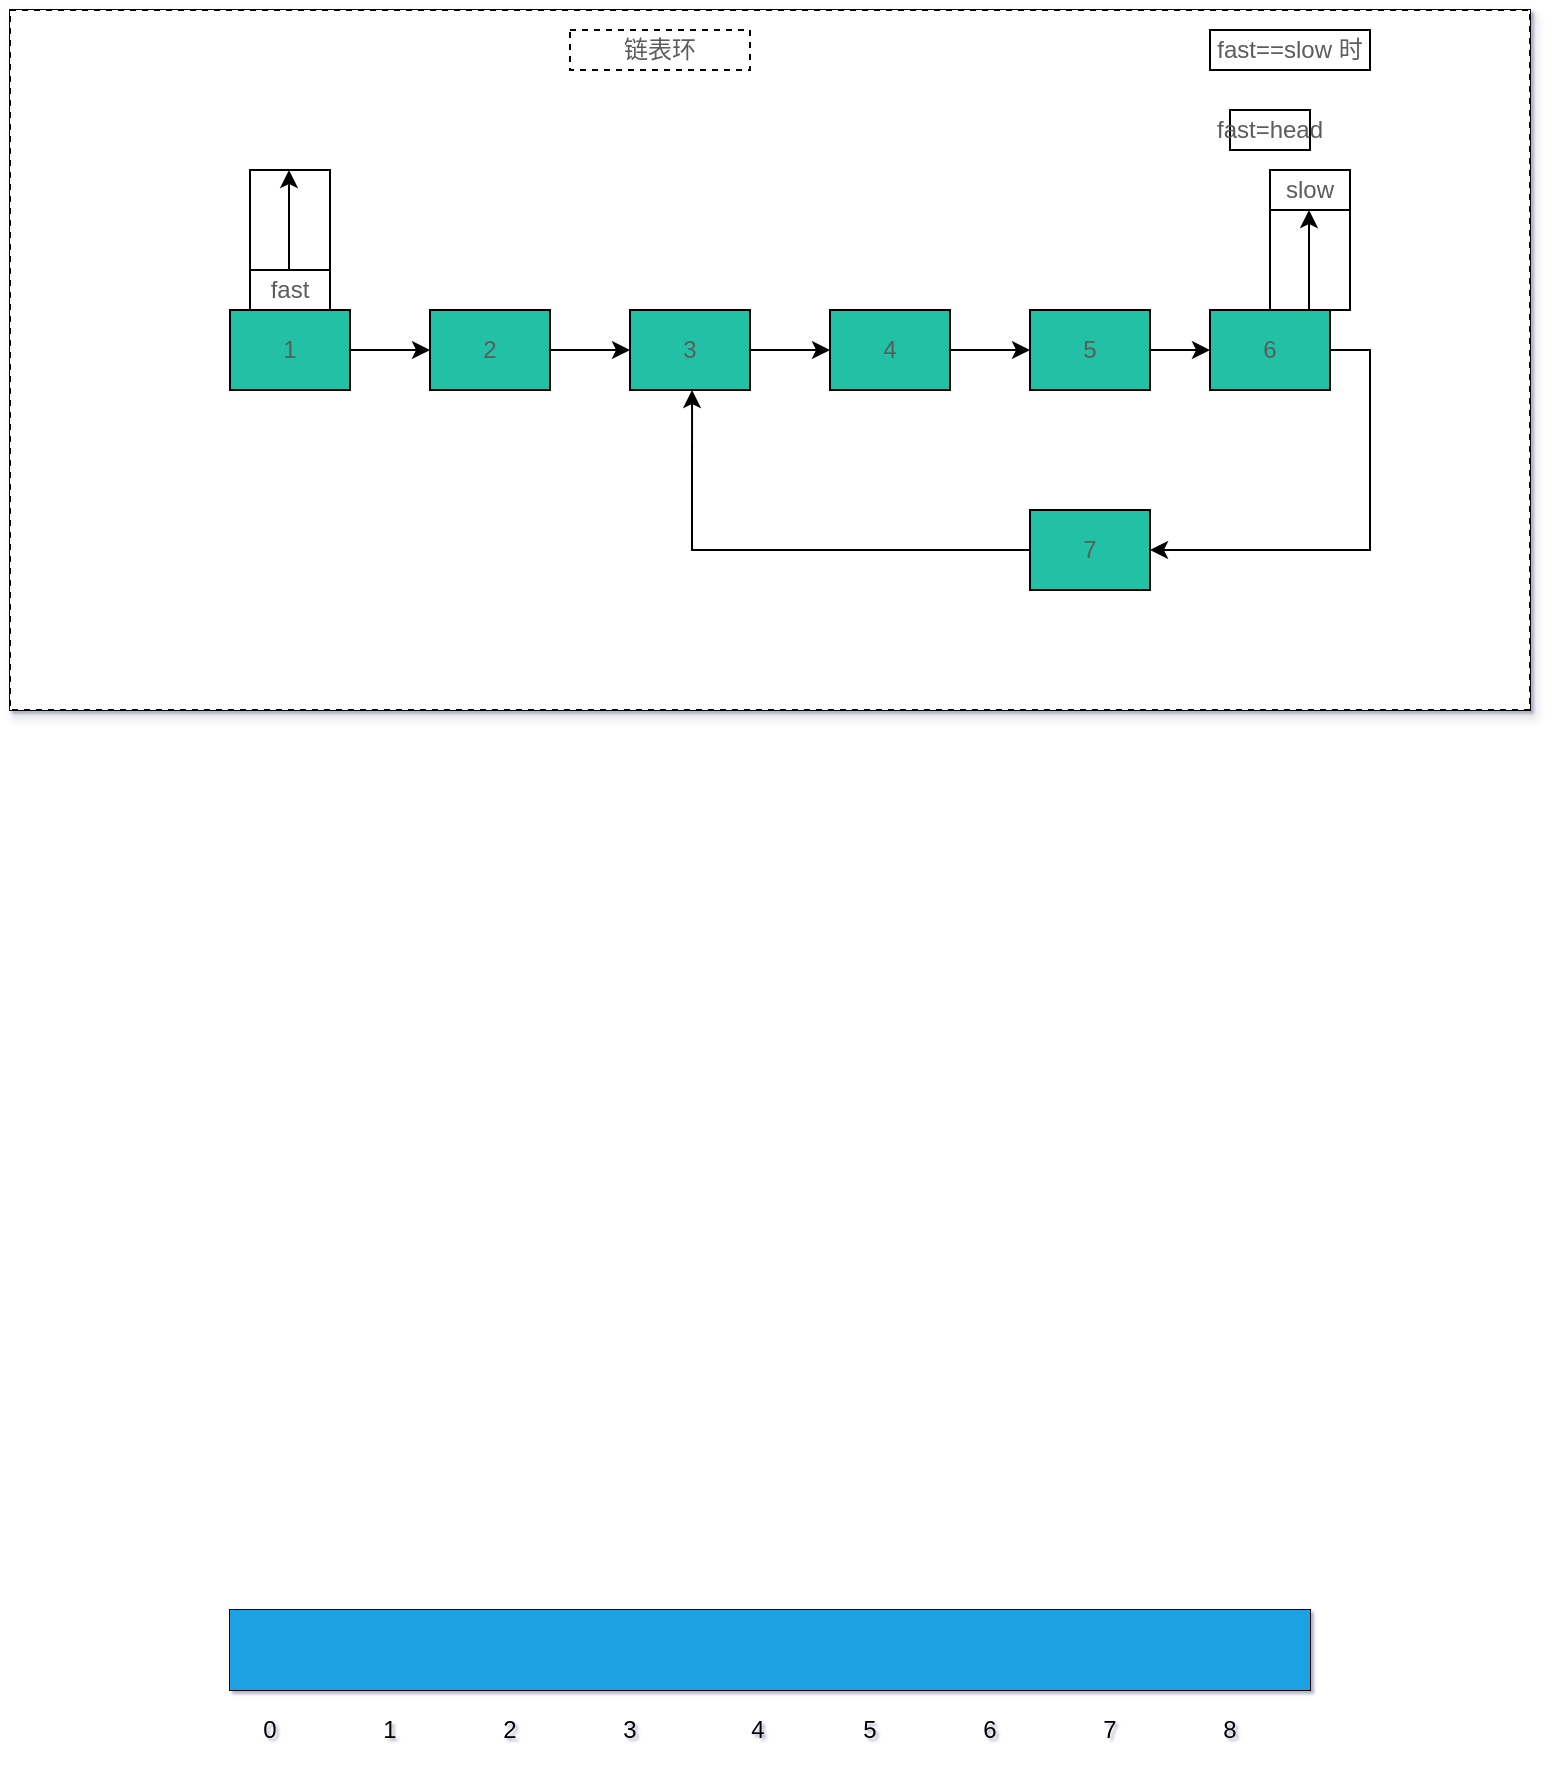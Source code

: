 <mxfile version="14.7.0" type="github">
  <diagram id="fy-eNK8LCn2k6Y5jVGpT" name="Page-1">
    <mxGraphModel dx="1182" dy="1934" grid="1" gridSize="10" guides="1" tooltips="1" connect="1" arrows="1" fold="1" page="1" pageScale="1" pageWidth="827" pageHeight="1169" math="0" shadow="1">
      <root>
        <mxCell id="0" />
        <mxCell id="1" parent="0" />
        <mxCell id="-hWQQMYYdjKTREAFxt4B-1" value="" style="group;shadow=1;strokeColor=#000000;" vertex="1" connectable="0" parent="1">
          <mxGeometry x="20" y="-1140" width="760" height="350" as="geometry" />
        </mxCell>
        <mxCell id="JZ3E73Zgplu5cMtPD8FH-82" value="" style="rounded=0;whiteSpace=wrap;html=1;sketch=0;dashed=1;" parent="-hWQQMYYdjKTREAFxt4B-1" vertex="1">
          <mxGeometry width="760" height="350" as="geometry" />
        </mxCell>
        <mxCell id="JZ3E73Zgplu5cMtPD8FH-19" value="" style="shape=table;html=1;whiteSpace=wrap;startSize=0;container=1;collapsible=0;childLayout=tableLayout;fillColor=#21C0A5;fontColor=#5C5C5C;" parent="-hWQQMYYdjKTREAFxt4B-1" vertex="1">
          <mxGeometry x="110" y="150" width="60" height="40" as="geometry" />
        </mxCell>
        <mxCell id="JZ3E73Zgplu5cMtPD8FH-20" value="" style="shape=partialRectangle;html=1;whiteSpace=wrap;collapsible=0;dropTarget=0;pointerEvents=0;fillColor=none;top=0;left=0;bottom=0;right=0;points=[[0,0.5],[1,0.5]];portConstraint=eastwest;fontColor=#5C5C5C;" parent="JZ3E73Zgplu5cMtPD8FH-19" vertex="1">
          <mxGeometry width="60" height="40" as="geometry" />
        </mxCell>
        <mxCell id="JZ3E73Zgplu5cMtPD8FH-21" value="1" style="shape=partialRectangle;html=1;whiteSpace=wrap;connectable=0;overflow=hidden;fillColor=none;top=0;left=0;bottom=0;right=0;fontColor=#5C5C5C;" parent="JZ3E73Zgplu5cMtPD8FH-20" vertex="1">
          <mxGeometry width="60" height="40" as="geometry" />
        </mxCell>
        <mxCell id="JZ3E73Zgplu5cMtPD8FH-34" value="" style="shape=table;html=1;whiteSpace=wrap;startSize=0;container=1;collapsible=0;childLayout=tableLayout;fillColor=#21C0A5;fontColor=#5C5C5C;" parent="-hWQQMYYdjKTREAFxt4B-1" vertex="1">
          <mxGeometry x="210" y="150" width="60" height="40" as="geometry" />
        </mxCell>
        <mxCell id="JZ3E73Zgplu5cMtPD8FH-35" value="" style="shape=partialRectangle;html=1;whiteSpace=wrap;collapsible=0;dropTarget=0;pointerEvents=0;fillColor=none;top=0;left=0;bottom=0;right=0;points=[[0,0.5],[1,0.5]];portConstraint=eastwest;fontColor=#5C5C5C;" parent="JZ3E73Zgplu5cMtPD8FH-34" vertex="1">
          <mxGeometry width="60" height="40" as="geometry" />
        </mxCell>
        <mxCell id="JZ3E73Zgplu5cMtPD8FH-36" value="2" style="shape=partialRectangle;html=1;whiteSpace=wrap;connectable=0;overflow=hidden;fillColor=none;top=0;left=0;bottom=0;right=0;fontColor=#5C5C5C;" parent="JZ3E73Zgplu5cMtPD8FH-35" vertex="1">
          <mxGeometry width="60" height="40" as="geometry" />
        </mxCell>
        <mxCell id="JZ3E73Zgplu5cMtPD8FH-37" value="" style="shape=table;html=1;whiteSpace=wrap;startSize=0;container=1;collapsible=0;childLayout=tableLayout;fillColor=#21C0A5;fontColor=#5C5C5C;" parent="-hWQQMYYdjKTREAFxt4B-1" vertex="1">
          <mxGeometry x="310" y="150" width="60" height="40" as="geometry" />
        </mxCell>
        <mxCell id="JZ3E73Zgplu5cMtPD8FH-38" value="" style="shape=partialRectangle;html=1;whiteSpace=wrap;collapsible=0;dropTarget=0;pointerEvents=0;fillColor=none;top=0;left=0;bottom=0;right=0;points=[[0,0.5],[1,0.5]];portConstraint=eastwest;fontColor=#5C5C5C;" parent="JZ3E73Zgplu5cMtPD8FH-37" vertex="1">
          <mxGeometry width="60" height="40" as="geometry" />
        </mxCell>
        <mxCell id="JZ3E73Zgplu5cMtPD8FH-39" value="3" style="shape=partialRectangle;html=1;whiteSpace=wrap;connectable=0;overflow=hidden;fillColor=none;top=0;left=0;bottom=0;right=0;fontColor=#5C5C5C;" parent="JZ3E73Zgplu5cMtPD8FH-38" vertex="1">
          <mxGeometry width="60" height="40" as="geometry" />
        </mxCell>
        <mxCell id="JZ3E73Zgplu5cMtPD8FH-40" value="" style="shape=table;html=1;whiteSpace=wrap;startSize=0;container=1;collapsible=0;childLayout=tableLayout;fillColor=#21C0A5;fontColor=#5C5C5C;" parent="-hWQQMYYdjKTREAFxt4B-1" vertex="1">
          <mxGeometry x="510" y="150" width="60" height="40" as="geometry" />
        </mxCell>
        <mxCell id="JZ3E73Zgplu5cMtPD8FH-41" value="" style="shape=partialRectangle;html=1;whiteSpace=wrap;collapsible=0;dropTarget=0;pointerEvents=0;fillColor=none;top=0;left=0;bottom=0;right=0;points=[[0,0.5],[1,0.5]];portConstraint=eastwest;fontColor=#5C5C5C;" parent="JZ3E73Zgplu5cMtPD8FH-40" vertex="1">
          <mxGeometry width="60" height="40" as="geometry" />
        </mxCell>
        <mxCell id="JZ3E73Zgplu5cMtPD8FH-42" value="5" style="shape=partialRectangle;html=1;whiteSpace=wrap;connectable=0;overflow=hidden;fillColor=none;top=0;left=0;bottom=0;right=0;fontColor=#5C5C5C;" parent="JZ3E73Zgplu5cMtPD8FH-41" vertex="1">
          <mxGeometry width="60" height="40" as="geometry" />
        </mxCell>
        <mxCell id="JZ3E73Zgplu5cMtPD8FH-43" value="" style="shape=table;html=1;whiteSpace=wrap;startSize=0;container=1;collapsible=0;childLayout=tableLayout;fillColor=#21C0A5;fontColor=#5C5C5C;" parent="-hWQQMYYdjKTREAFxt4B-1" vertex="1">
          <mxGeometry x="410" y="150" width="60" height="40" as="geometry" />
        </mxCell>
        <mxCell id="JZ3E73Zgplu5cMtPD8FH-44" value="" style="shape=partialRectangle;html=1;whiteSpace=wrap;collapsible=0;dropTarget=0;pointerEvents=0;fillColor=none;top=0;left=0;bottom=0;right=0;points=[[0,0.5],[1,0.5]];portConstraint=eastwest;fontColor=#5C5C5C;" parent="JZ3E73Zgplu5cMtPD8FH-43" vertex="1">
          <mxGeometry width="60" height="40" as="geometry" />
        </mxCell>
        <mxCell id="JZ3E73Zgplu5cMtPD8FH-45" value="4" style="shape=partialRectangle;html=1;whiteSpace=wrap;connectable=0;overflow=hidden;fillColor=none;top=0;left=0;bottom=0;right=0;fontColor=#5C5C5C;" parent="JZ3E73Zgplu5cMtPD8FH-44" vertex="1">
          <mxGeometry width="60" height="40" as="geometry" />
        </mxCell>
        <mxCell id="JZ3E73Zgplu5cMtPD8FH-46" value="" style="shape=table;html=1;whiteSpace=wrap;startSize=0;container=1;collapsible=0;childLayout=tableLayout;fillColor=#21C0A5;fontColor=#5C5C5C;" parent="-hWQQMYYdjKTREAFxt4B-1" vertex="1">
          <mxGeometry x="510" y="250" width="60" height="40" as="geometry" />
        </mxCell>
        <mxCell id="JZ3E73Zgplu5cMtPD8FH-47" value="" style="shape=partialRectangle;html=1;whiteSpace=wrap;collapsible=0;dropTarget=0;pointerEvents=0;fillColor=none;top=0;left=0;bottom=0;right=0;points=[[0,0.5],[1,0.5]];portConstraint=eastwest;fontColor=#5C5C5C;" parent="JZ3E73Zgplu5cMtPD8FH-46" vertex="1">
          <mxGeometry width="60" height="40" as="geometry" />
        </mxCell>
        <mxCell id="JZ3E73Zgplu5cMtPD8FH-48" value="7" style="shape=partialRectangle;html=1;whiteSpace=wrap;connectable=0;overflow=hidden;fillColor=none;top=0;left=0;bottom=0;right=0;fontColor=#5C5C5C;" parent="JZ3E73Zgplu5cMtPD8FH-47" vertex="1">
          <mxGeometry width="60" height="40" as="geometry" />
        </mxCell>
        <mxCell id="JZ3E73Zgplu5cMtPD8FH-49" value="" style="shape=table;html=1;whiteSpace=wrap;startSize=0;container=1;collapsible=0;childLayout=tableLayout;fillColor=#21C0A5;fontColor=#5C5C5C;" parent="-hWQQMYYdjKTREAFxt4B-1" vertex="1">
          <mxGeometry x="600" y="150" width="60" height="40" as="geometry" />
        </mxCell>
        <mxCell id="JZ3E73Zgplu5cMtPD8FH-50" value="" style="shape=partialRectangle;html=1;whiteSpace=wrap;collapsible=0;dropTarget=0;pointerEvents=0;fillColor=none;top=0;left=0;bottom=0;right=0;points=[[0,0.5],[1,0.5]];portConstraint=eastwest;fontColor=#5C5C5C;" parent="JZ3E73Zgplu5cMtPD8FH-49" vertex="1">
          <mxGeometry width="60" height="40" as="geometry" />
        </mxCell>
        <mxCell id="JZ3E73Zgplu5cMtPD8FH-51" value="6" style="shape=partialRectangle;html=1;whiteSpace=wrap;connectable=0;overflow=hidden;fillColor=none;top=0;left=0;bottom=0;right=0;fontColor=#5C5C5C;" parent="JZ3E73Zgplu5cMtPD8FH-50" vertex="1">
          <mxGeometry width="60" height="40" as="geometry" />
        </mxCell>
        <mxCell id="JZ3E73Zgplu5cMtPD8FH-52" style="edgeStyle=orthogonalEdgeStyle;rounded=0;orthogonalLoop=1;jettySize=auto;html=1;entryX=0;entryY=0.5;entryDx=0;entryDy=0;fontColor=#5C5C5C;" parent="-hWQQMYYdjKTREAFxt4B-1" source="JZ3E73Zgplu5cMtPD8FH-20" target="JZ3E73Zgplu5cMtPD8FH-35" edge="1">
          <mxGeometry relative="1" as="geometry" />
        </mxCell>
        <mxCell id="JZ3E73Zgplu5cMtPD8FH-53" style="edgeStyle=orthogonalEdgeStyle;rounded=0;orthogonalLoop=1;jettySize=auto;html=1;entryX=0;entryY=0.5;entryDx=0;entryDy=0;fontColor=#5C5C5C;" parent="-hWQQMYYdjKTREAFxt4B-1" source="JZ3E73Zgplu5cMtPD8FH-35" target="JZ3E73Zgplu5cMtPD8FH-38" edge="1">
          <mxGeometry relative="1" as="geometry" />
        </mxCell>
        <mxCell id="JZ3E73Zgplu5cMtPD8FH-54" style="edgeStyle=orthogonalEdgeStyle;rounded=0;orthogonalLoop=1;jettySize=auto;html=1;exitX=1;exitY=0.5;exitDx=0;exitDy=0;entryX=0;entryY=0.5;entryDx=0;entryDy=0;fontColor=#5C5C5C;" parent="-hWQQMYYdjKTREAFxt4B-1" source="JZ3E73Zgplu5cMtPD8FH-38" target="JZ3E73Zgplu5cMtPD8FH-44" edge="1">
          <mxGeometry relative="1" as="geometry" />
        </mxCell>
        <mxCell id="JZ3E73Zgplu5cMtPD8FH-55" style="edgeStyle=orthogonalEdgeStyle;rounded=0;orthogonalLoop=1;jettySize=auto;html=1;exitX=1;exitY=0.5;exitDx=0;exitDy=0;entryX=0;entryY=0.5;entryDx=0;entryDy=0;fontColor=#5C5C5C;" parent="-hWQQMYYdjKTREAFxt4B-1" source="JZ3E73Zgplu5cMtPD8FH-44" target="JZ3E73Zgplu5cMtPD8FH-41" edge="1">
          <mxGeometry relative="1" as="geometry" />
        </mxCell>
        <mxCell id="JZ3E73Zgplu5cMtPD8FH-56" style="edgeStyle=orthogonalEdgeStyle;rounded=0;orthogonalLoop=1;jettySize=auto;html=1;exitX=1;exitY=0.5;exitDx=0;exitDy=0;entryX=0;entryY=0.5;entryDx=0;entryDy=0;fontColor=#5C5C5C;" parent="-hWQQMYYdjKTREAFxt4B-1" source="JZ3E73Zgplu5cMtPD8FH-41" target="JZ3E73Zgplu5cMtPD8FH-50" edge="1">
          <mxGeometry relative="1" as="geometry" />
        </mxCell>
        <mxCell id="JZ3E73Zgplu5cMtPD8FH-57" style="edgeStyle=orthogonalEdgeStyle;rounded=0;orthogonalLoop=1;jettySize=auto;html=1;exitX=1;exitY=0.5;exitDx=0;exitDy=0;entryX=1;entryY=0.5;entryDx=0;entryDy=0;fontColor=#5C5C5C;" parent="-hWQQMYYdjKTREAFxt4B-1" source="JZ3E73Zgplu5cMtPD8FH-50" target="JZ3E73Zgplu5cMtPD8FH-47" edge="1">
          <mxGeometry relative="1" as="geometry" />
        </mxCell>
        <mxCell id="JZ3E73Zgplu5cMtPD8FH-58" style="edgeStyle=orthogonalEdgeStyle;rounded=0;orthogonalLoop=1;jettySize=auto;html=1;exitX=0;exitY=0.5;exitDx=0;exitDy=0;entryX=0.517;entryY=1;entryDx=0;entryDy=0;entryPerimeter=0;fontColor=#5C5C5C;" parent="-hWQQMYYdjKTREAFxt4B-1" source="JZ3E73Zgplu5cMtPD8FH-47" target="JZ3E73Zgplu5cMtPD8FH-38" edge="1">
          <mxGeometry relative="1" as="geometry" />
        </mxCell>
        <mxCell id="JZ3E73Zgplu5cMtPD8FH-70" value="" style="group;fontColor=#5C5C5C;strokeColor=#000000;" parent="-hWQQMYYdjKTREAFxt4B-1" vertex="1" connectable="0">
          <mxGeometry x="630" y="80" width="40" height="70" as="geometry" />
        </mxCell>
        <mxCell id="JZ3E73Zgplu5cMtPD8FH-62" value="" style="endArrow=classic;html=1;fontColor=#5C5C5C;" parent="JZ3E73Zgplu5cMtPD8FH-70" edge="1">
          <mxGeometry width="50" height="50" relative="1" as="geometry">
            <mxPoint x="19.5" y="70" as="sourcePoint" />
            <mxPoint x="19.5" y="20" as="targetPoint" />
          </mxGeometry>
        </mxCell>
        <mxCell id="JZ3E73Zgplu5cMtPD8FH-63" value="slow" style="text;html=1;fillColor=none;align=center;verticalAlign=middle;whiteSpace=wrap;rounded=0;fontColor=#5C5C5C;strokeColor=#000000;" parent="JZ3E73Zgplu5cMtPD8FH-70" vertex="1">
          <mxGeometry width="40" height="20" as="geometry" />
        </mxCell>
        <mxCell id="JZ3E73Zgplu5cMtPD8FH-78" value="" style="group;fontColor=#5C5C5C;strokeColor=#000000;" parent="-hWQQMYYdjKTREAFxt4B-1" vertex="1" connectable="0">
          <mxGeometry x="120" y="80" width="40" height="70" as="geometry" />
        </mxCell>
        <mxCell id="JZ3E73Zgplu5cMtPD8FH-72" value="" style="endArrow=classic;html=1;fontColor=#5C5C5C;" parent="JZ3E73Zgplu5cMtPD8FH-78" edge="1">
          <mxGeometry width="50" height="50" relative="1" as="geometry">
            <mxPoint x="19.5" y="50" as="sourcePoint" />
            <mxPoint x="19.5" as="targetPoint" />
          </mxGeometry>
        </mxCell>
        <mxCell id="JZ3E73Zgplu5cMtPD8FH-73" value="fast" style="text;html=1;fillColor=none;align=center;verticalAlign=middle;whiteSpace=wrap;rounded=0;sketch=0;fontColor=#5C5C5C;strokeColor=#000000;" parent="JZ3E73Zgplu5cMtPD8FH-78" vertex="1">
          <mxGeometry y="50" width="40" height="20" as="geometry" />
        </mxCell>
        <mxCell id="JZ3E73Zgplu5cMtPD8FH-79" value="fast==slow 时" style="text;html=1;fillColor=none;align=center;verticalAlign=middle;whiteSpace=wrap;rounded=0;sketch=0;fontColor=#5C5C5C;strokeColor=#000000;" parent="-hWQQMYYdjKTREAFxt4B-1" vertex="1">
          <mxGeometry x="600" y="10" width="80" height="20" as="geometry" />
        </mxCell>
        <mxCell id="JZ3E73Zgplu5cMtPD8FH-80" value="fast=head" style="text;html=1;fillColor=none;align=center;verticalAlign=middle;whiteSpace=wrap;rounded=0;sketch=0;fontColor=#5C5C5C;strokeColor=#000000;" parent="-hWQQMYYdjKTREAFxt4B-1" vertex="1">
          <mxGeometry x="610" y="50" width="40" height="20" as="geometry" />
        </mxCell>
        <mxCell id="JZ3E73Zgplu5cMtPD8FH-83" value="链表环" style="text;html=1;fillColor=none;align=center;verticalAlign=middle;whiteSpace=wrap;rounded=0;dashed=1;sketch=0;fontColor=#5C5C5C;strokeColor=#000000;" parent="-hWQQMYYdjKTREAFxt4B-1" vertex="1">
          <mxGeometry x="280" y="10" width="90" height="20" as="geometry" />
        </mxCell>
        <mxCell id="-hWQQMYYdjKTREAFxt4B-37" value="" style="group" vertex="1" connectable="0" parent="1">
          <mxGeometry x="120" y="-340" width="540" height="70" as="geometry" />
        </mxCell>
        <mxCell id="-hWQQMYYdjKTREAFxt4B-14" value="" style="shape=table;html=1;whiteSpace=wrap;startSize=0;container=1;collapsible=0;childLayout=tableLayout;" vertex="1" parent="-hWQQMYYdjKTREAFxt4B-37">
          <mxGeometry x="10" width="540" height="40" as="geometry" />
        </mxCell>
        <mxCell id="-hWQQMYYdjKTREAFxt4B-15" value="" style="shape=partialRectangle;html=1;whiteSpace=wrap;collapsible=0;dropTarget=0;pointerEvents=0;fillColor=none;top=0;left=0;bottom=0;right=0;points=[[0,0.5],[1,0.5]];portConstraint=eastwest;" vertex="1" parent="-hWQQMYYdjKTREAFxt4B-14">
          <mxGeometry width="540" height="40" as="geometry" />
        </mxCell>
        <mxCell id="-hWQQMYYdjKTREAFxt4B-16" value="" style="shape=partialRectangle;html=1;whiteSpace=wrap;connectable=0;overflow=hidden;fillColor=#1ba1e2;top=0;left=0;bottom=0;right=0;strokeColor=#006EAF;fontColor=#ffffff;" vertex="1" parent="-hWQQMYYdjKTREAFxt4B-15">
          <mxGeometry width="60" height="40" as="geometry" />
        </mxCell>
        <mxCell id="-hWQQMYYdjKTREAFxt4B-17" value="" style="shape=partialRectangle;html=1;whiteSpace=wrap;connectable=0;overflow=hidden;fillColor=#1ba1e2;top=0;left=0;bottom=0;right=0;strokeColor=#006EAF;fontColor=#ffffff;" vertex="1" parent="-hWQQMYYdjKTREAFxt4B-15">
          <mxGeometry x="60" width="60" height="40" as="geometry" />
        </mxCell>
        <mxCell id="-hWQQMYYdjKTREAFxt4B-18" value="" style="shape=partialRectangle;html=1;whiteSpace=wrap;connectable=0;overflow=hidden;fillColor=#1ba1e2;top=0;left=0;bottom=0;right=0;strokeColor=#006EAF;fontColor=#ffffff;" vertex="1" parent="-hWQQMYYdjKTREAFxt4B-15">
          <mxGeometry x="120" width="60" height="40" as="geometry" />
        </mxCell>
        <mxCell id="-hWQQMYYdjKTREAFxt4B-19" value="" style="shape=partialRectangle;html=1;whiteSpace=wrap;connectable=0;overflow=hidden;fillColor=#1ba1e2;top=0;left=0;bottom=0;right=0;strokeColor=#006EAF;fontColor=#ffffff;" vertex="1" parent="-hWQQMYYdjKTREAFxt4B-15">
          <mxGeometry x="180" width="60" height="40" as="geometry" />
        </mxCell>
        <mxCell id="-hWQQMYYdjKTREAFxt4B-20" value="" style="shape=partialRectangle;html=1;whiteSpace=wrap;connectable=0;overflow=hidden;fillColor=#1ba1e2;top=0;left=0;bottom=0;right=0;strokeColor=#006EAF;fontColor=#ffffff;" vertex="1" parent="-hWQQMYYdjKTREAFxt4B-15">
          <mxGeometry x="240" width="60" height="40" as="geometry" />
        </mxCell>
        <mxCell id="-hWQQMYYdjKTREAFxt4B-21" value="" style="shape=partialRectangle;html=1;whiteSpace=wrap;connectable=0;overflow=hidden;fillColor=#1ba1e2;top=0;left=0;bottom=0;right=0;strokeColor=#006EAF;fontColor=#ffffff;" vertex="1" parent="-hWQQMYYdjKTREAFxt4B-15">
          <mxGeometry x="300" width="60" height="40" as="geometry" />
        </mxCell>
        <mxCell id="-hWQQMYYdjKTREAFxt4B-22" value="" style="shape=partialRectangle;html=1;whiteSpace=wrap;connectable=0;overflow=hidden;fillColor=#1ba1e2;top=0;left=0;bottom=0;right=0;strokeColor=#006EAF;fontColor=#ffffff;" vertex="1" parent="-hWQQMYYdjKTREAFxt4B-15">
          <mxGeometry x="360" width="60" height="40" as="geometry" />
        </mxCell>
        <mxCell id="-hWQQMYYdjKTREAFxt4B-23" value="" style="shape=partialRectangle;html=1;whiteSpace=wrap;connectable=0;overflow=hidden;fillColor=#1ba1e2;top=0;left=0;bottom=0;right=0;strokeColor=#006EAF;fontColor=#ffffff;" vertex="1" parent="-hWQQMYYdjKTREAFxt4B-15">
          <mxGeometry x="420" width="60" height="40" as="geometry" />
        </mxCell>
        <mxCell id="-hWQQMYYdjKTREAFxt4B-24" value="" style="shape=partialRectangle;html=1;whiteSpace=wrap;connectable=0;overflow=hidden;fillColor=#1ba1e2;top=0;left=0;bottom=0;right=0;strokeColor=#006EAF;fontColor=#ffffff;" vertex="1" parent="-hWQQMYYdjKTREAFxt4B-15">
          <mxGeometry x="480" width="60" height="40" as="geometry" />
        </mxCell>
        <mxCell id="-hWQQMYYdjKTREAFxt4B-35" value="7" style="text;html=1;strokeColor=none;fillColor=none;align=center;verticalAlign=middle;whiteSpace=wrap;rounded=0;shadow=1;" vertex="1" parent="-hWQQMYYdjKTREAFxt4B-37">
          <mxGeometry x="430" y="50" width="40" height="20" as="geometry" />
        </mxCell>
        <mxCell id="-hWQQMYYdjKTREAFxt4B-36" value="8" style="text;html=1;strokeColor=none;fillColor=none;align=center;verticalAlign=middle;whiteSpace=wrap;rounded=0;shadow=1;" vertex="1" parent="-hWQQMYYdjKTREAFxt4B-37">
          <mxGeometry x="490" y="50" width="40" height="20" as="geometry" />
        </mxCell>
        <mxCell id="-hWQQMYYdjKTREAFxt4B-38" value="" style="group" vertex="1" connectable="0" parent="-hWQQMYYdjKTREAFxt4B-37">
          <mxGeometry x="10" y="50" width="400" height="20" as="geometry" />
        </mxCell>
        <mxCell id="-hWQQMYYdjKTREAFxt4B-28" value="0" style="text;html=1;strokeColor=none;fillColor=none;align=center;verticalAlign=middle;whiteSpace=wrap;rounded=0;shadow=1;" vertex="1" parent="-hWQQMYYdjKTREAFxt4B-38">
          <mxGeometry width="40" height="20" as="geometry" />
        </mxCell>
        <mxCell id="-hWQQMYYdjKTREAFxt4B-29" value="1" style="text;html=1;strokeColor=none;fillColor=none;align=center;verticalAlign=middle;whiteSpace=wrap;rounded=0;shadow=1;" vertex="1" parent="-hWQQMYYdjKTREAFxt4B-38">
          <mxGeometry x="60" width="40" height="20" as="geometry" />
        </mxCell>
        <mxCell id="-hWQQMYYdjKTREAFxt4B-30" value="2" style="text;html=1;strokeColor=none;fillColor=none;align=center;verticalAlign=middle;whiteSpace=wrap;rounded=0;shadow=1;" vertex="1" parent="-hWQQMYYdjKTREAFxt4B-38">
          <mxGeometry x="120" width="40" height="20" as="geometry" />
        </mxCell>
        <mxCell id="-hWQQMYYdjKTREAFxt4B-31" value="3" style="text;html=1;strokeColor=none;fillColor=none;align=center;verticalAlign=middle;whiteSpace=wrap;rounded=0;shadow=1;" vertex="1" parent="-hWQQMYYdjKTREAFxt4B-38">
          <mxGeometry x="180" width="40" height="20" as="geometry" />
        </mxCell>
        <mxCell id="-hWQQMYYdjKTREAFxt4B-32" value="4" style="text;html=1;strokeColor=none;fillColor=none;align=center;verticalAlign=middle;whiteSpace=wrap;rounded=0;shadow=1;" vertex="1" parent="-hWQQMYYdjKTREAFxt4B-38">
          <mxGeometry x="244" width="40" height="20" as="geometry" />
        </mxCell>
        <mxCell id="-hWQQMYYdjKTREAFxt4B-33" value="5" style="text;html=1;strokeColor=none;fillColor=none;align=center;verticalAlign=middle;whiteSpace=wrap;rounded=0;shadow=1;" vertex="1" parent="-hWQQMYYdjKTREAFxt4B-38">
          <mxGeometry x="300" width="40" height="20" as="geometry" />
        </mxCell>
        <mxCell id="-hWQQMYYdjKTREAFxt4B-34" value="6" style="text;html=1;strokeColor=none;fillColor=none;align=center;verticalAlign=middle;whiteSpace=wrap;rounded=0;shadow=1;" vertex="1" parent="-hWQQMYYdjKTREAFxt4B-38">
          <mxGeometry x="360" width="40" height="20" as="geometry" />
        </mxCell>
      </root>
    </mxGraphModel>
  </diagram>
</mxfile>
